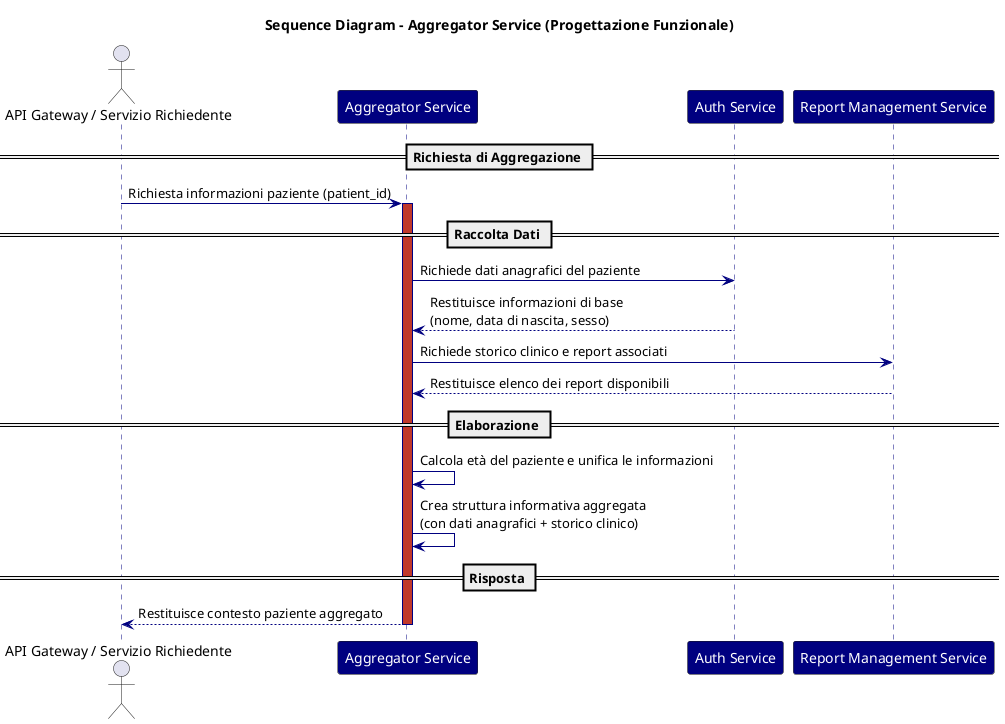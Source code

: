 @startuml sequence_diagram_AGGREGATOR
title Sequence Diagram - Aggregator Service (Progettazione Funzionale)

skinparam backgroundColor #FFFFFF
skinparam sequence {
  ArrowColor #000080
  LifeLineBorderColor #000080
  LifeLineBackgroundColor #C0392B
  ParticipantBackgroundColor #000080 
  ParticipantFontColor #FFFFFF 
  FontColor #000060 
}

actor "API Gateway / Servizio Richiedente" as GATEWAY
participant "Aggregator Service" as AGG
participant "Auth Service" as AUTH
participant "Report Management Service" as REP

== Richiesta di Aggregazione ==
GATEWAY -> AGG : Richiesta informazioni paziente (patient_id)
activate AGG

== Raccolta Dati ==
AGG -> AUTH : Richiede dati anagrafici del paziente
AUTH --> AGG : Restituisce informazioni di base\n(nome, data di nascita, sesso)

AGG -> REP : Richiede storico clinico e report associati
REP --> AGG : Restituisce elenco dei report disponibili

== Elaborazione ==
AGG -> AGG : Calcola età del paziente e unifica le informazioni
AGG -> AGG : Crea struttura informativa aggregata\n(con dati anagrafici + storico clinico)

== Risposta ==
AGG --> GATEWAY : Restituisce contesto paziente aggregato
deactivate AGG
@enduml